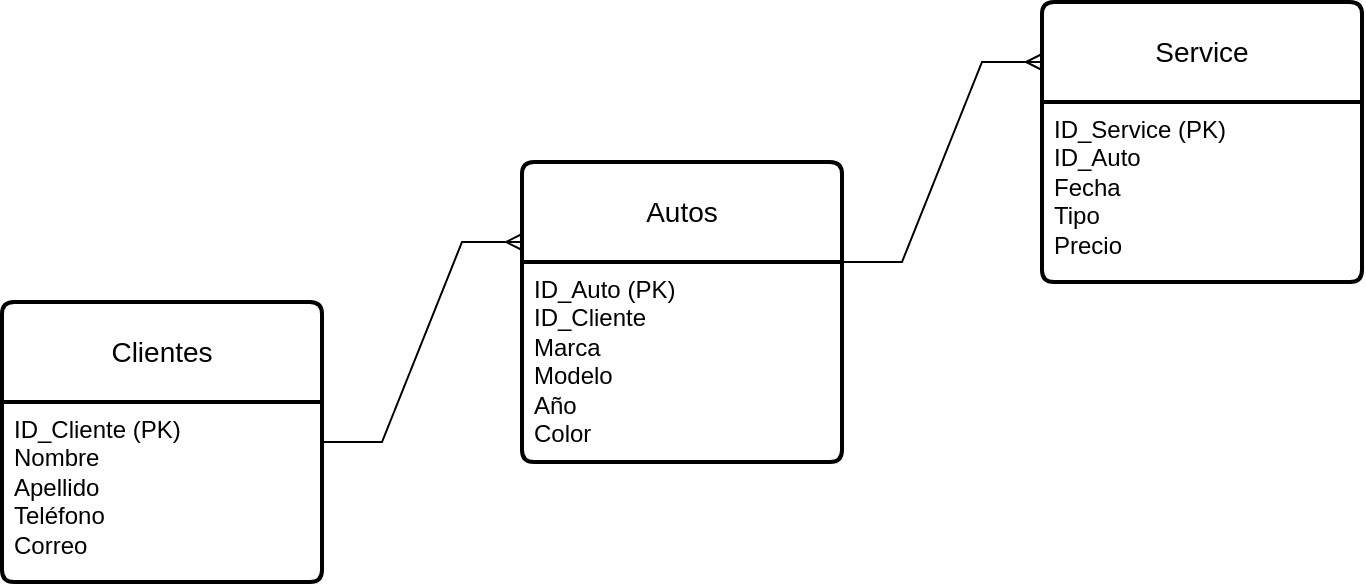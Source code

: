 <mxfile version="21.0.10" type="google"><diagram name="Página-1" id="mOLKzO-lX0-dbzYV3489"><mxGraphModel dx="794" dy="1639" grid="1" gridSize="10" guides="1" tooltips="1" connect="1" arrows="1" fold="1" page="1" pageScale="1" pageWidth="827" pageHeight="1169" math="0" shadow="0"><root><mxCell id="0"/><mxCell id="1" parent="0"/><mxCell id="aeeguCcRl8uAHb0tyjom-2" value="Clientes" style="swimlane;childLayout=stackLayout;horizontal=1;startSize=50;horizontalStack=0;rounded=1;fontSize=14;fontStyle=0;strokeWidth=2;resizeParent=0;resizeLast=1;shadow=0;dashed=0;align=center;arcSize=4;whiteSpace=wrap;html=1;" parent="1" vertex="1"><mxGeometry x="50" y="-220" width="160" height="140" as="geometry"/></mxCell><mxCell id="aeeguCcRl8uAHb0tyjom-3" value=" ID_Cliente (PK)&lt;br&gt;Nombre&lt;br&gt;Apellido&lt;br&gt;Teléfono &lt;br&gt;Correo" style="align=left;strokeColor=none;fillColor=none;spacingLeft=4;fontSize=12;verticalAlign=top;resizable=0;rotatable=0;part=1;html=1;" parent="aeeguCcRl8uAHb0tyjom-2" vertex="1"><mxGeometry y="50" width="160" height="90" as="geometry"/></mxCell><mxCell id="aeeguCcRl8uAHb0tyjom-5" value="Autos" style="swimlane;childLayout=stackLayout;horizontal=1;startSize=50;horizontalStack=0;rounded=1;fontSize=14;fontStyle=0;strokeWidth=2;resizeParent=0;resizeLast=1;shadow=0;dashed=0;align=center;arcSize=4;whiteSpace=wrap;html=1;" parent="1" vertex="1"><mxGeometry x="310" y="-290" width="160" height="150" as="geometry"/></mxCell><mxCell id="aeeguCcRl8uAHb0tyjom-6" value="ID_Auto (PK)&lt;br&gt;ID_Cliente&lt;br&gt;Marca&lt;br&gt;Modelo&lt;br&gt;Año&lt;br&gt;Color" style="align=left;strokeColor=none;fillColor=none;spacingLeft=4;fontSize=12;verticalAlign=top;resizable=0;rotatable=0;part=1;html=1;" parent="aeeguCcRl8uAHb0tyjom-5" vertex="1"><mxGeometry y="50" width="160" height="100" as="geometry"/></mxCell><mxCell id="aeeguCcRl8uAHb0tyjom-9" value="Service" style="swimlane;childLayout=stackLayout;horizontal=1;startSize=50;horizontalStack=0;rounded=1;fontSize=14;fontStyle=0;strokeWidth=2;resizeParent=0;resizeLast=1;shadow=0;dashed=0;align=center;arcSize=4;whiteSpace=wrap;html=1;" parent="1" vertex="1"><mxGeometry x="570" y="-370" width="160" height="140" as="geometry"/></mxCell><mxCell id="aeeguCcRl8uAHb0tyjom-10" value=" ID_Service (PK)&lt;br&gt;ID_Auto&lt;br&gt;Fecha&lt;br&gt;Tipo&lt;br&gt;Precio" style="align=left;strokeColor=none;fillColor=none;spacingLeft=4;fontSize=12;verticalAlign=top;resizable=0;rotatable=0;part=1;html=1;" parent="aeeguCcRl8uAHb0tyjom-9" vertex="1"><mxGeometry y="50" width="160" height="90" as="geometry"/></mxCell><mxCell id="aeeguCcRl8uAHb0tyjom-13" value="" style="edgeStyle=entityRelationEdgeStyle;fontSize=12;html=1;endArrow=ERmany;rounded=0;" parent="1" edge="1"><mxGeometry width="100" height="100" relative="1" as="geometry"><mxPoint x="210" y="-150" as="sourcePoint"/><mxPoint x="310" y="-250" as="targetPoint"/></mxGeometry></mxCell><mxCell id="aeeguCcRl8uAHb0tyjom-14" value="" style="edgeStyle=entityRelationEdgeStyle;fontSize=12;html=1;endArrow=ERmany;rounded=0;" parent="1" edge="1"><mxGeometry width="100" height="100" relative="1" as="geometry"><mxPoint x="470" y="-240" as="sourcePoint"/><mxPoint x="570" y="-340" as="targetPoint"/></mxGeometry></mxCell></root></mxGraphModel></diagram></mxfile>